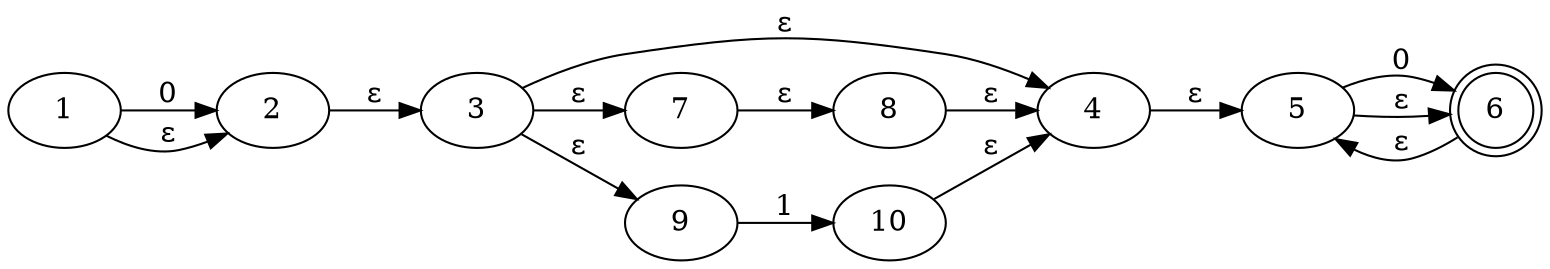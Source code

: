 digraph "(0?).((1|ε)?).(0*)NFA" {
	rankdir=LR
	1 [label=1]
	1 -> 2 [label=0]
	1 -> 2 [label="ε"]
	2 [label=2]
	2 -> 3 [label="ε"]
	3 [label=3]
	3 -> 4 [label="ε"]
	3 -> 7 [label="ε"]
	3 -> 9 [label="ε"]
	4 [label=4]
	4 -> 5 [label="ε"]
	5 [label=5]
	5 -> 6 [label=0]
	5 -> 6 [label="ε"]
	6 [label=6 shape=doublecircle]
	6 -> 5 [label="ε"]
	7 [label=7]
	7 -> 8 [label="ε"]
	8 [label=8]
	8 -> 4 [label="ε"]
	9 [label=9]
	9 -> 10 [label=1]
	10 [label=10]
	10 -> 4 [label="ε"]
}
